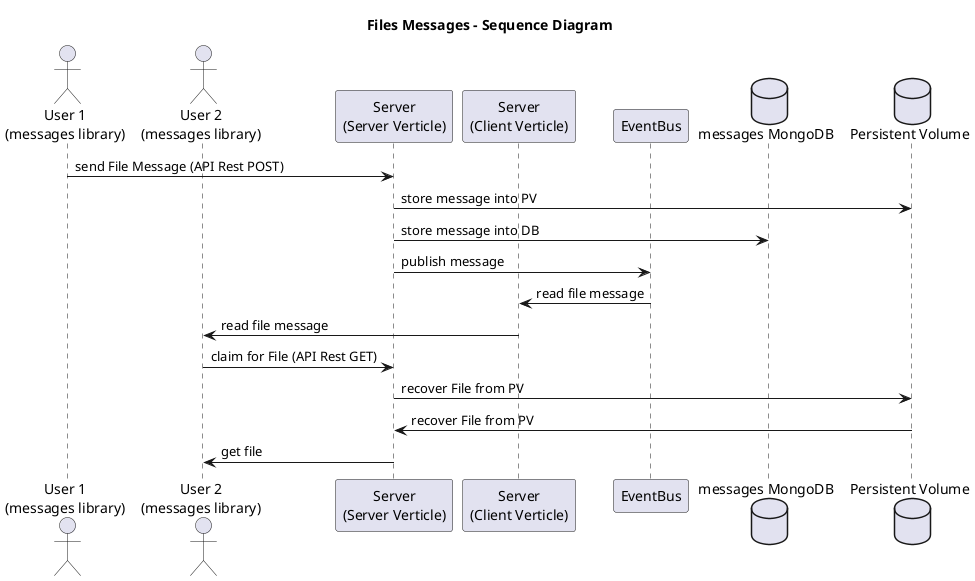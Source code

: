@startuml

title "Files Messages - Sequence Diagram"

actor "User 1\n(messages library)"
actor "User 2\n(messages library)"
participant "Server\n(Server Verticle)"
participant "Server\n(Client Verticle)"
participant "EventBus"
database "messages MongoDB"
database "Persistent Volume"


"User 1\n(messages library)" -> "Server\n(Server Verticle)" : send File Message (API Rest POST)
"Server\n(Server Verticle)" -> "Persistent Volume" : store message into PV
"Server\n(Server Verticle)" -> "messages MongoDB" : store message into DB
"Server\n(Server Verticle)" -> "EventBus" : publish message



"EventBus" -> "Server\n(Client Verticle)" : read file message
"Server\n(Client Verticle)" -> "User 2\n(messages library)" : read file message

"User 2\n(messages library)" -> "Server\n(Server Verticle)" : claim for File (API Rest GET)
"Server\n(Server Verticle)" -> "Persistent Volume" : recover File from PV
"Server\n(Server Verticle)" <- "Persistent Volume" : recover File from PV
"User 2\n(messages library)" <- "Server\n(Server Verticle)" : get file

@enduml
